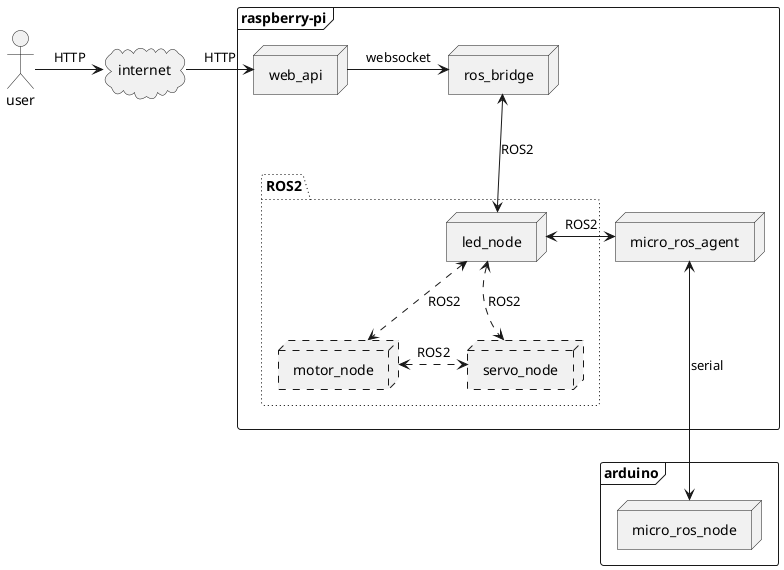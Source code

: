 @startuml

actor user
cloud internet

frame raspberry-pi as pi {
  node web_api as api
  node ros_bridge
  package ROS2 #line.dotted {
    node led_node
    node motor_node #line.dashed
    node servo_node #line.dashed
  }
  node micro_ros_agent
}

frame arduino as arduino {
  node micro_ros_node
}

user -> internet : HTTP
internet -> api : HTTP

api -right-> ros_bridge : websocket

ros_bridge <--> led_node : ROS2
led_node <-[dashed]-> motor_node : ROS2
led_node <-[dashed]> servo_node : ROS2
motor_node <-[dashed]> servo_node : ROS2

led_node <-right-> micro_ros_agent : ROS2
micro_ros_agent <-down--> micro_ros_node : serial

@enduml